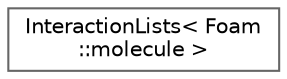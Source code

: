 digraph "Graphical Class Hierarchy"
{
 // LATEX_PDF_SIZE
  bgcolor="transparent";
  edge [fontname=Helvetica,fontsize=10,labelfontname=Helvetica,labelfontsize=10];
  node [fontname=Helvetica,fontsize=10,shape=box,height=0.2,width=0.4];
  rankdir="LR";
  Node0 [id="Node000000",label="InteractionLists\< Foam\l::molecule \>",height=0.2,width=0.4,color="grey40", fillcolor="white", style="filled",URL="$classFoam_1_1InteractionLists.html",tooltip=" "];
}
